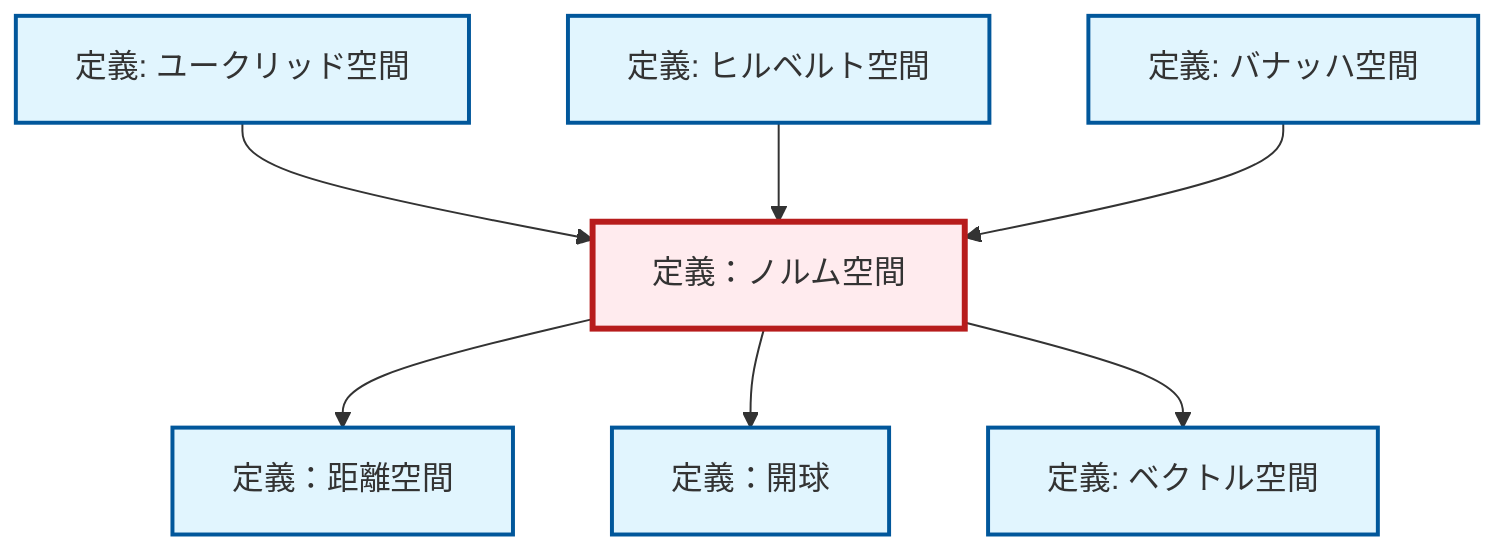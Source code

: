 graph TD
    classDef definition fill:#e1f5fe,stroke:#01579b,stroke-width:2px
    classDef theorem fill:#f3e5f5,stroke:#4a148c,stroke-width:2px
    classDef axiom fill:#fff3e0,stroke:#e65100,stroke-width:2px
    classDef example fill:#e8f5e9,stroke:#1b5e20,stroke-width:2px
    classDef current fill:#ffebee,stroke:#b71c1c,stroke-width:3px
    def-vector-space["定義: ベクトル空間"]:::definition
    def-banach-space["定義: バナッハ空間"]:::definition
    def-euclidean-space["定義: ユークリッド空間"]:::definition
    def-open-ball["定義：開球"]:::definition
    def-metric-space["定義：距離空間"]:::definition
    def-hilbert-space["定義: ヒルベルト空間"]:::definition
    def-normed-vector-space["定義：ノルム空間"]:::definition
    def-normed-vector-space --> def-metric-space
    def-normed-vector-space --> def-open-ball
    def-euclidean-space --> def-normed-vector-space
    def-hilbert-space --> def-normed-vector-space
    def-normed-vector-space --> def-vector-space
    def-banach-space --> def-normed-vector-space
    class def-normed-vector-space current